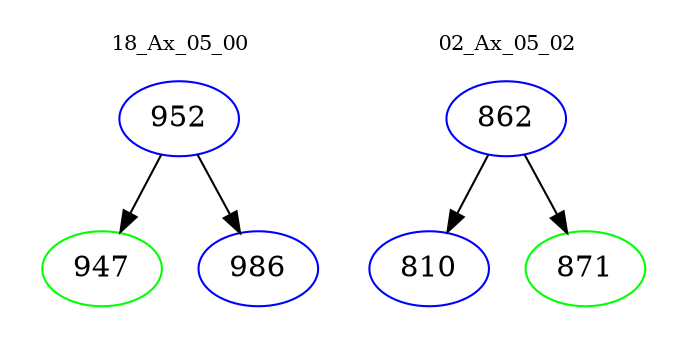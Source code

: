 digraph{
subgraph cluster_0 {
color = white
label = "18_Ax_05_00";
fontsize=10;
T0_952 [label="952", color="blue"]
T0_952 -> T0_947 [color="black"]
T0_947 [label="947", color="green"]
T0_952 -> T0_986 [color="black"]
T0_986 [label="986", color="blue"]
}
subgraph cluster_1 {
color = white
label = "02_Ax_05_02";
fontsize=10;
T1_862 [label="862", color="blue"]
T1_862 -> T1_810 [color="black"]
T1_810 [label="810", color="blue"]
T1_862 -> T1_871 [color="black"]
T1_871 [label="871", color="green"]
}
}
